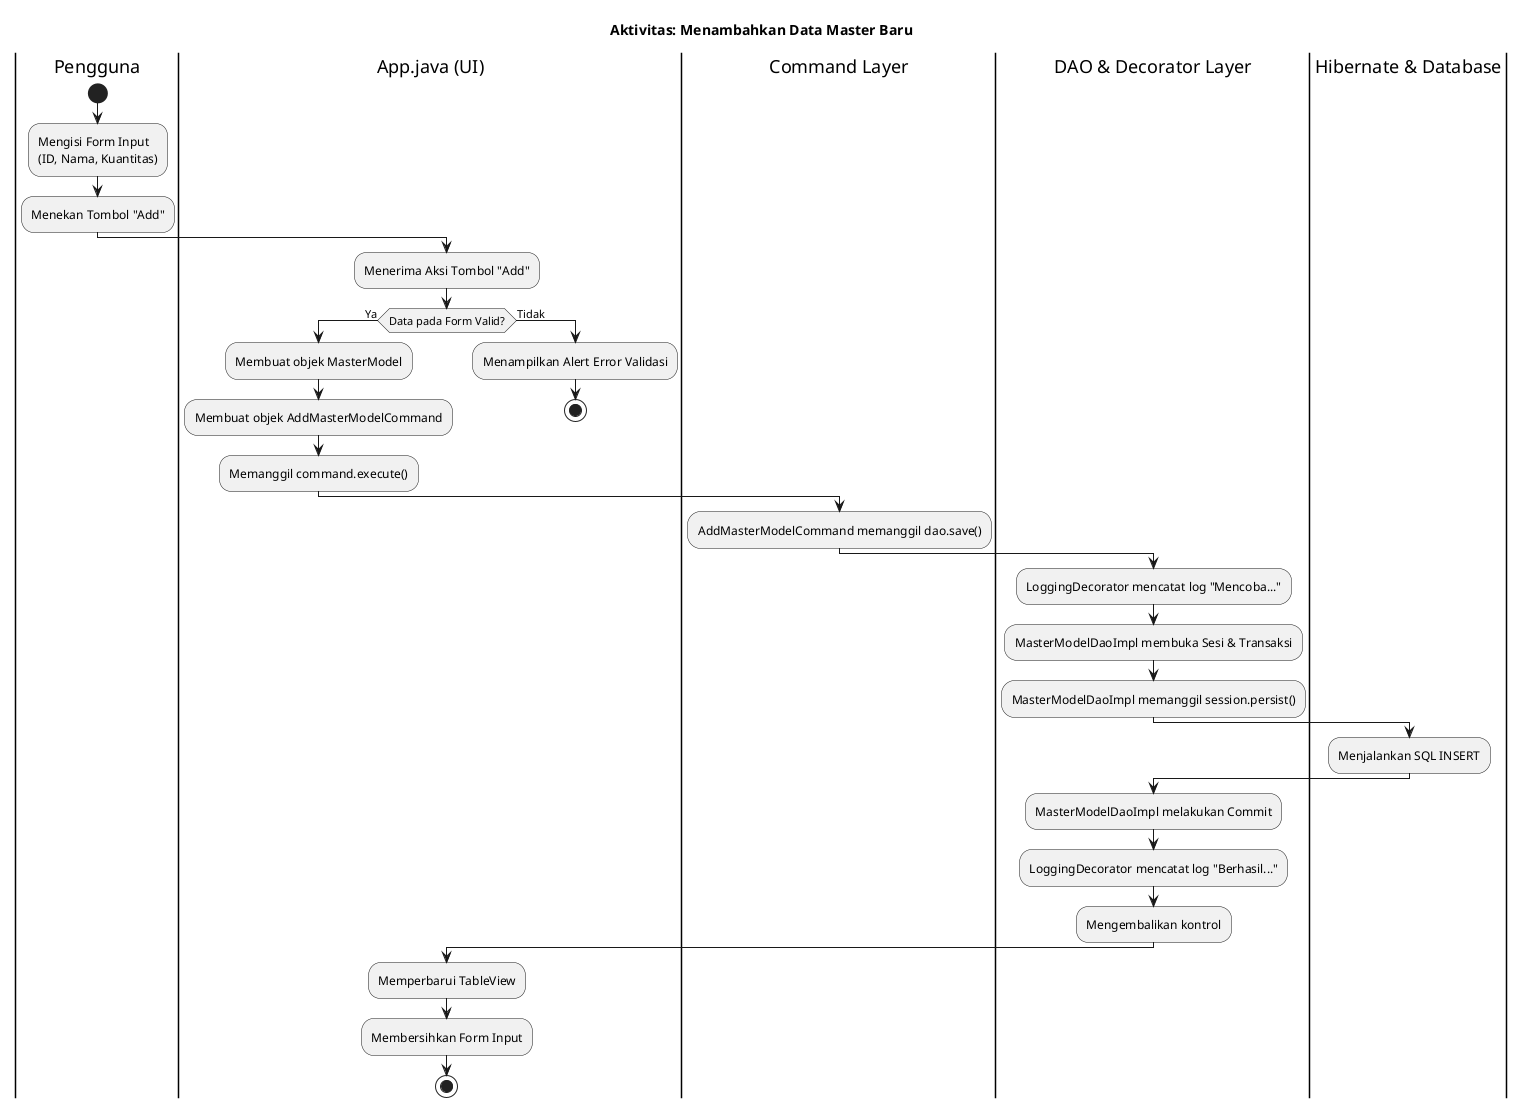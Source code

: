 @startuml
title Aktivitas: Menambahkan Data Master Baru

|Pengguna|
start
:Mengisi Form Input
(ID, Nama, Kuantitas);
:Menekan Tombol "Add";

|App.java (UI)|
:Menerima Aksi Tombol "Add";
if (Data pada Form Valid?) then (Ya)
  :Membuat objek MasterModel;
  :Membuat objek AddMasterModelCommand;
  :Memanggil command.execute();
else (Tidak)
  :Menampilkan Alert Error Validasi;
  stop
endif

|Command Layer|
:AddMasterModelCommand memanggil dao.save();

|DAO & Decorator Layer|
:LoggingDecorator mencatat log "Mencoba...";
:MasterModelDaoImpl membuka Sesi & Transaksi;
:MasterModelDaoImpl memanggil session.persist();

|Hibernate & Database|
:Menjalankan SQL INSERT;

|DAO & Decorator Layer|
:MasterModelDaoImpl melakukan Commit;
:LoggingDecorator mencatat log "Berhasil...";
:Mengembalikan kontrol;

|App.java (UI)|
:Memperbarui TableView;
:Membersihkan Form Input;
stop

@enduml